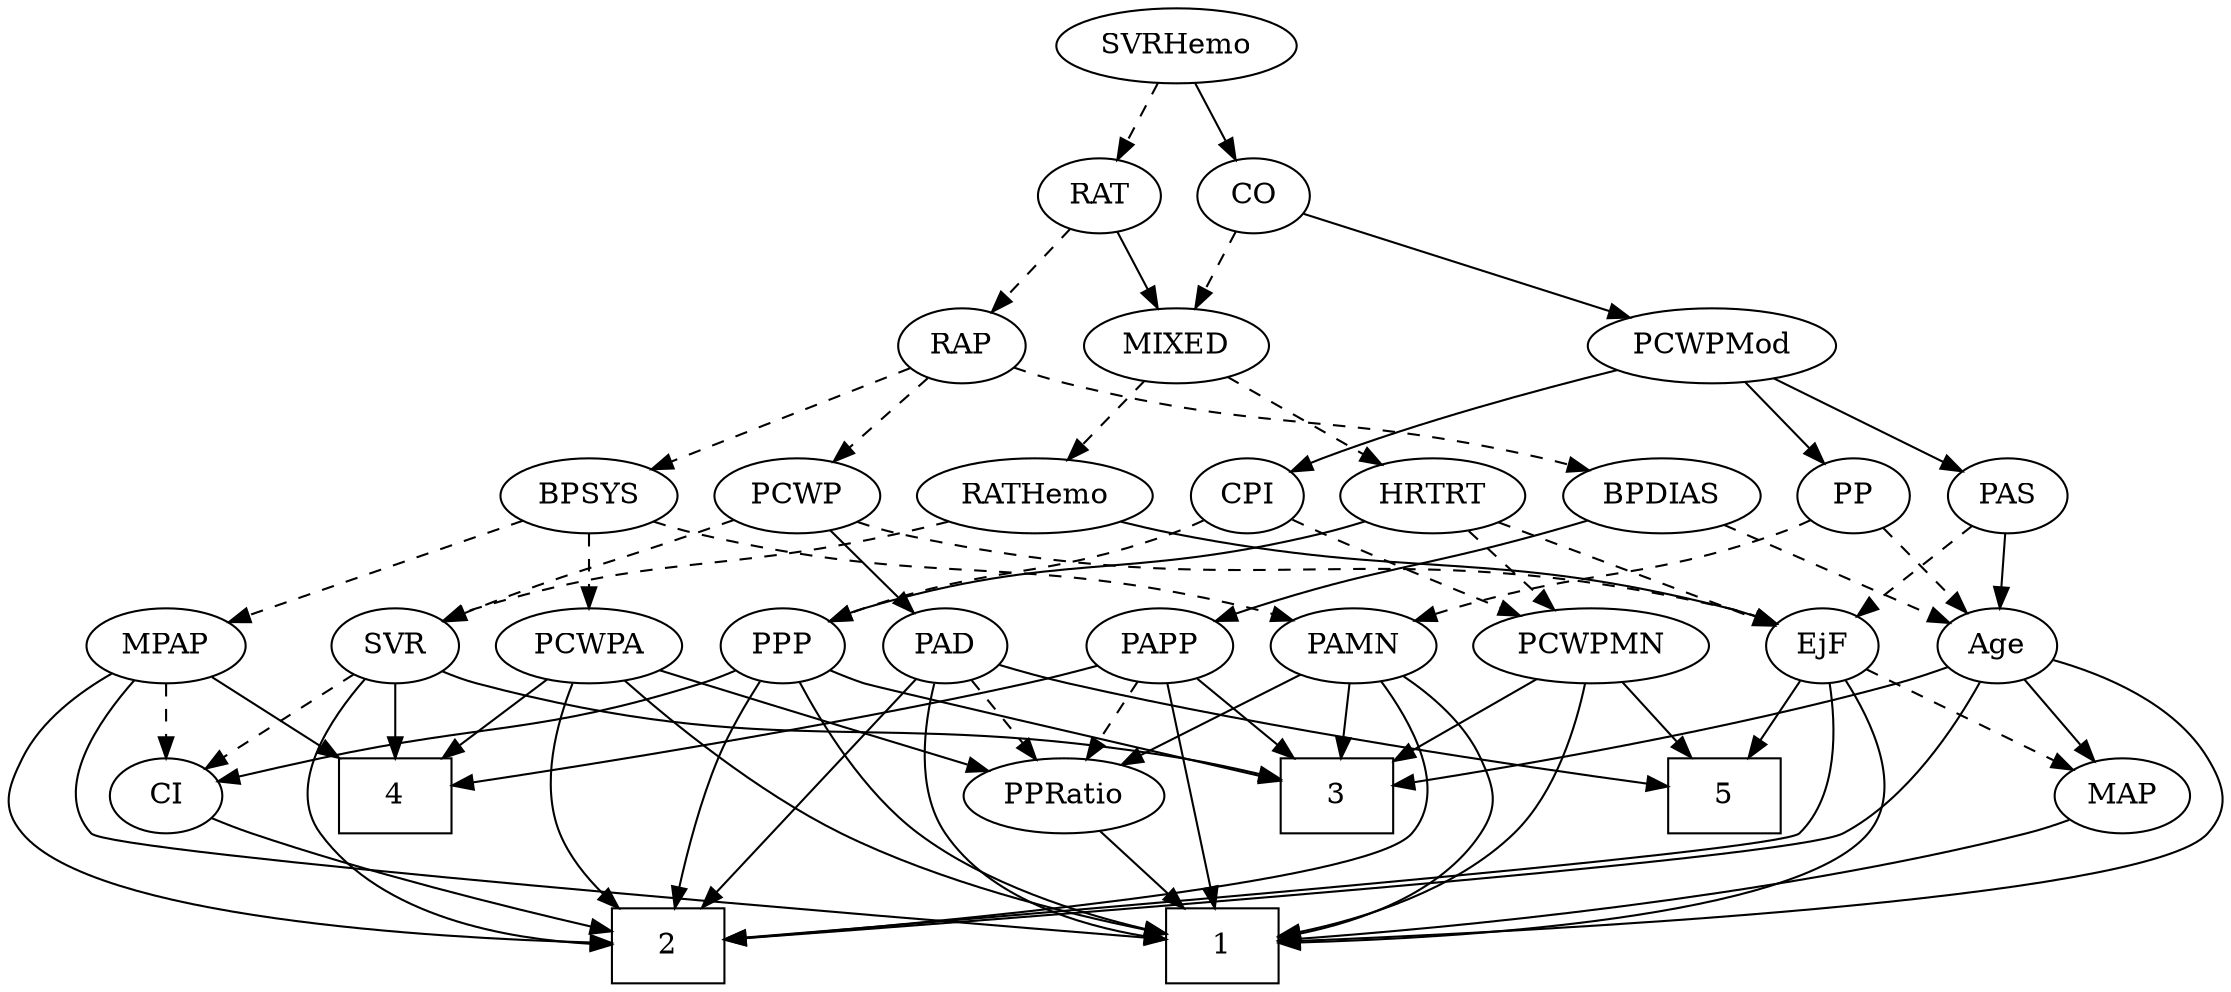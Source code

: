 strict digraph {
	graph [bb="0,0,1045,468"];
	node [label="\N"];
	1	[height=0.5,
		pos="566.72,18",
		shape=box,
		width=0.75];
	2	[height=0.5,
		pos="316.72,18",
		shape=box,
		width=0.75];
	3	[height=0.5,
		pos="621.72,90",
		shape=box,
		width=0.75];
	4	[height=0.5,
		pos="185.72,90",
		shape=box,
		width=0.75];
	5	[height=0.5,
		pos="807.72,90",
		shape=box,
		width=0.75];
	Age	[height=0.5,
		pos="929.72,162",
		width=0.75];
	Age -> 1	[pos="e,593.78,19.985 955.48,156.43 981.33,150.31 1019.8,136.72 1037.7,108 1046.2,94.421 1048.4,83.93 1037.7,72 1008.9,39.784 710.33,24.755 \
604.04,20.397",
		style=solid];
	Age -> 2	[pos="e,343.91,21.34 922.54,144.52 912.48,123.66 892.07,88.461 862.72,72 851.59,65.754 475.7,32.758 354.2,22.231",
		style=solid];
	Age -> 3	[pos="e,649,95.771 906.21,153.04 896.8,150 885.8,146.63 875.72,144 799.43,124.08 708.71,106.62 658.97,97.572",
		style=solid];
	MAP	[height=0.5,
		pos="997.72,90",
		width=0.84854];
	Age -> MAP	[pos="e,983.18,105.97 943.81,146.5 953.08,136.96 965.39,124.28 975.91,113.46",
		style=solid];
	EjF	[height=0.5,
		pos="839.72,162",
		width=0.75];
	EjF -> 1	[pos="e,593.93,19.367 854.16,146.63 871.38,127.75 895.61,94.383 876.72,72 842.25,31.128 679.06,21.773 604.29,19.634",
		style=solid];
	EjF -> 2	[pos="e,343.83,21.233 846.62,144.57 853.72,124.74 861.47,91.615 843.72,72 835.47,62.877 472.62,31.96 353.89,22.07",
		style=solid];
	EjF -> 5	[pos="e,815.7,108.45 832.14,144.41 828.5,136.45 824.05,126.72 819.95,117.76",
		style=solid];
	EjF -> MAP	[pos="e,974.14,101.45 861.69,151.27 888.4,139.44 933.71,119.36 964.64,105.66",
		style=dashed];
	RAP	[height=0.5,
		pos="461.72,306",
		width=0.77632];
	BPSYS	[height=0.5,
		pos="291.72,234",
		width=1.0471];
	RAP -> BPSYS	[pos="e,319.35,246.37 438.8,295.56 410.59,283.94 362.32,264.07 328.81,250.27",
		style=dashed];
	BPDIAS	[height=0.5,
		pos="770.72,234",
		width=1.1735];
	RAP -> BPDIAS	[pos="e,739.66,246.2 484.8,295.3 491.75,292.65 499.47,289.96 506.72,288 599.4,262.92 626.57,275.25 719.72,252 723.09,251.16 726.54,250.21 \
730,249.19",
		style=dashed];
	PCWP	[height=0.5,
		pos="389.72,234",
		width=0.97491];
	RAP -> PCWP	[pos="e,405.37,250.21 446.81,290.5 436.97,280.93 423.88,268.21 412.72,257.36",
		style=dashed];
	MIXED	[height=0.5,
		pos="555.72,306",
		width=1.1193];
	RATHemo	[height=0.5,
		pos="491.72,234",
		width=1.3721];
	MIXED -> RATHemo	[pos="e,506.63,251.31 541.2,289.12 533.05,280.2 522.72,268.91 513.61,258.94",
		style=dashed];
	HRTRT	[height=0.5,
		pos="670.72,234",
		width=1.1013];
	MIXED -> HRTRT	[pos="e,647.77,248.97 578.72,291 596.03,280.46 619.97,265.89 639.09,254.25",
		style=dashed];
	MPAP	[height=0.5,
		pos="75.724,162",
		width=0.97491];
	MPAP -> 1	[pos="e,539.62,21.233 60.428,145.41 43.355,126.13 20.493,93.262 39.724,72 47.975,62.877 410.83,31.96 529.56,22.07",
		style=solid];
	MPAP -> 2	[pos="e,289.52,19.367 50.787,149.32 34.99,140.44 15.872,126.56 6.7238,108 -0.34928,93.648 -3.5927,84.23 6.7238,72 41.201,31.128 204.39,\
21.773 279.15,19.634",
		style=solid];
	MPAP -> 4	[pos="e,158.73,108.18 96.933,147.5 111.93,137.96 132.39,124.94 149.89,113.8",
		style=solid];
	CI	[height=0.5,
		pos="75.724,90",
		width=0.75];
	MPAP -> CI	[pos="e,75.724,108.1 75.724,143.7 75.724,135.98 75.724,126.71 75.724,118.11",
		style=dashed];
	BPSYS -> MPAP	[pos="e,104.68,172.38 261.23,223.12 222.69,210.63 156.31,189.12 114.29,175.5",
		style=dashed];
	PAMN	[height=0.5,
		pos="630.72,162",
		width=1.011];
	BPSYS -> PAMN	[pos="e,603.9,174.2 321.49,222.72 329.3,220.27 337.78,217.84 345.72,216 450.82,191.73 481.35,207.21 585.72,180 588.53,179.27 591.4,178.42 \
594.26,177.51",
		style=dashed];
	PCWPA	[height=0.5,
		pos="276.72,162",
		width=1.1555];
	BPSYS -> PCWPA	[pos="e,280.43,180.28 288.09,216.05 286.42,208.26 284.4,198.82 282.53,190.08",
		style=dashed];
	PAD	[height=0.5,
		pos="437.72,162",
		width=0.79437];
	PAD -> 1	[pos="e,539.71,23.467 435.43,143.78 433.81,124.4 434.18,92.888 449.72,72 468.85,46.302 503.35,32.756 529.95,25.815",
		style=solid];
	PAD -> 2	[pos="e,331.45,36.288 424.77,145.8 404.04,121.48 363.19,73.533 338.09,44.072",
		style=solid];
	PAD -> 5	[pos="e,780.33,95.028 463.31,153.9 475.5,150.65 490.31,146.89 503.72,144 599.12,123.43 712.68,105.3 770.25,96.551",
		style=solid];
	PPRatio	[height=0.5,
		pos="498.72,90",
		width=1.1013];
	PAD -> PPRatio	[pos="e,484.66,107.13 450.96,145.81 458.81,136.8 468.94,125.18 477.85,114.95",
		style=dashed];
	CO	[height=0.5,
		pos="591.72,378",
		width=0.75];
	CO -> MIXED	[pos="e,564.28,323.63 583.37,360.76 579.07,352.4 573.73,342.02 568.89,332.61",
		style=dashed];
	PCWPMod	[height=0.5,
		pos="793.72,306",
		width=1.4443];
	CO -> PCWPMod	[pos="e,758.1,319.35 615.29,368.83 647.86,357.55 707.26,336.96 748.54,322.66",
		style=solid];
	PAS	[height=0.5,
		pos="929.72,234",
		width=0.75];
	PAS -> Age	[pos="e,929.72,180.1 929.72,215.7 929.72,207.98 929.72,198.71 929.72,190.11",
		style=solid];
	PAS -> EjF	[pos="e,856.58,176.11 912.8,219.83 899.22,209.27 879.97,194.3 864.63,182.37",
		style=dashed];
	PAMN -> 1	[pos="e,593.99,22.02 653.7,147.72 667.23,138.5 683.12,124.85 690.72,108 697.3,93.414 699.54,85.353 690.72,72 671.57,42.986 632.92,29.799 \
603.83,23.84",
		style=solid];
	PAMN -> 2	[pos="e,343.82,21.205 643.62,145.02 657.6,125.64 675.69,92.97 657.72,72 638.1,49.092 438.33,29.427 353.98,22.079",
		style=solid];
	PAMN -> 3	[pos="e,623.92,108.1 628.5,143.7 627.51,135.98 626.32,126.71 625.21,118.11",
		style=solid];
	PAMN -> PPRatio	[pos="e,523.8,104.3 606.82,148.32 586.09,137.33 555.86,121.3 532.64,108.98",
		style=solid];
	RATHemo -> EjF	[pos="e,817.09,172.43 527.72,221.61 534.96,219.56 542.55,217.57 549.72,216 656.8,192.53 687.52,207.15 793.72,180 798.21,178.85 802.86,\
177.43 807.41,175.89",
		style=solid];
	SVR	[height=0.5,
		pos="186.72,162",
		width=0.77632];
	RATHemo -> SVR	[pos="e,208.65,173.65 455.38,221.66 448.24,219.63 440.78,217.64 433.72,216 342.34,194.77 315.59,206.94 225.72,180 223.25,179.26 220.72,\
178.4 218.2,177.47",
		style=dashed];
	CPI	[height=0.5,
		pos="585.72,234",
		width=0.75];
	PCWPMN	[height=0.5,
		pos="734.72,162",
		width=1.3902];
	CPI -> PCWPMN	[pos="e,705.45,176.71 607.04,222.92 611.87,220.64 616.97,218.24 621.72,216 646.49,204.35 674.32,191.29 696.17,181.05",
		style=dashed];
	PPP	[height=0.5,
		pos="363.72,162",
		width=0.75];
	CPI -> PPP	[pos="e,384.36,173.63 565.09,222.37 560.14,220.07 554.81,217.79 549.72,216 485.05,193.24 464.4,202.76 399.72,180 397.82,179.33 395.88,\
178.59 393.93,177.81",
		style=dashed];
	RAT	[height=0.5,
		pos="519.72,378",
		width=0.75827];
	RAT -> RAP	[pos="e,474.28,322.16 507.14,361.81 499.46,352.55 489.5,340.52 480.86,330.09",
		style=dashed];
	RAT -> MIXED	[pos="e,547.17,323.63 528.07,360.76 532.37,352.4 537.72,342.02 542.56,332.61",
		style=solid];
	SVR -> 2	[pos="e,289.54,18.566 172.19,146.37 155.54,127.79 132.63,95.362 149.72,72 179.32,31.552 240.01,21.216 279.49,18.985",
		style=solid];
	SVR -> 3	[pos="e,594.46,98.049 208.17,150.28 213.77,147.87 219.87,145.56 225.72,144 364.84,106.81 405.76,132.16 547.72,108 559.78,105.95 572.83,\
103.15 584.55,100.41",
		style=solid];
	SVR -> 4	[pos="e,185.97,108.1 186.48,143.7 186.37,135.98 186.23,126.71 186.11,118.11",
		style=solid];
	SVR -> CI	[pos="e,94.837,103.05 167.39,148.81 149.72,137.67 123.39,121.06 103.48,108.5",
		style=dashed];
	PCWPMod -> PAS	[pos="e,909.01,245.66 821.57,290.67 844.39,278.92 876.59,262.35 899.92,250.34",
		style=solid];
	PCWPMod -> CPI	[pos="e,606.83,245.58 753.55,294.37 718.34,284.64 666,269.18 621.72,252 619.89,251.29 618.01,250.52 616.13,249.73",
		style=solid];
	PP	[height=0.5,
		pos="857.72,234",
		width=0.75];
	PCWPMod -> PP	[pos="e,843.97,250.04 808.89,288.41 817.29,279.22 827.85,267.67 837.01,257.66",
		style=solid];
	PCWPA -> 1	[pos="e,539.69,24.277 293.43,145.37 315.21,125.75 355.2,92.205 394.72,72 438.66,49.541 493.84,34.623 529.67,26.489",
		style=solid];
	PCWPA -> 2	[pos="e,292.97,36.09 269.44,143.95 262.7,125.54 255.05,95.67 264.72,72 269.21,61.017 277.19,51.081 285.58,42.858",
		style=solid];
	PCWPA -> 4	[pos="e,207.99,108.13 256.98,145.81 245.03,136.62 229.55,124.71 216.07,114.34",
		style=solid];
	PCWPA -> PPRatio	[pos="e,466.51,100.76 308.52,150.29 314.87,148.18 321.5,146 327.72,144 371.62,129.88 422.07,114.33 456.73,103.74",
		style=solid];
	PCWPMN -> 1	[pos="e,593.79,22.14 733.7,143.69 731.63,123.93 725.41,91.784 706.72,72 679.63,43.312 635.43,30.01 603.94,23.935",
		style=solid];
	PCWPMN -> 3	[pos="e,648.83,107.79 710.76,146.15 695.31,136.59 674.94,123.97 657.59,113.22",
		style=solid];
	PCWPMN -> 5	[pos="e,789.87,108.12 751.65,144.76 760.78,136.01 772.23,125.03 782.4,115.28",
		style=solid];
	SVRHemo	[height=0.5,
		pos="555.72,450",
		width=1.3902];
	SVRHemo -> CO	[pos="e,583.34,395.31 564.44,432.05 568.7,423.77 573.92,413.62 578.65,404.42",
		style=solid];
	SVRHemo -> RAT	[pos="e,528.11,395.31 547.01,432.05 542.75,423.77 537.53,413.62 532.8,404.42",
		style=dashed];
	BPDIAS -> Age	[pos="e,907.68,172.7 799.15,220.49 827.08,208.19 869.59,189.47 898.46,176.77",
		style=dashed];
	PAPP	[height=0.5,
		pos="544.72,162",
		width=0.88464];
	BPDIAS -> PAPP	[pos="e,569.24,173.78 738.99,222.1 732.63,220 725.98,217.88 719.72,216 660.67,198.24 644.11,199.85 585.72,180 583.45,179.23 581.11,178.39 \
578.78,177.51",
		style=solid];
	MAP -> 1	[pos="e,593.8,20.62 973.76,78.806 967.05,76.268 959.68,73.769 952.72,72 827.07,40.073 673.21,26.244 603.8,21.31",
		style=solid];
	PP -> Age	[pos="e,914.93,177.38 872.29,218.83 882.47,208.94 896.25,195.55 907.75,184.36",
		style=dashed];
	PP -> PAMN	[pos="e,658.15,173.96 837.08,222.39 832.13,220.09 826.8,217.81 821.72,216 758.75,193.62 739.54,199.84 675.72,180 673.12,179.19 670.45,\
178.31 667.77,177.39",
		style=dashed];
	PPP -> 1	[pos="e,539.69,25.14 372.65,144.72 384.18,125.04 405.99,92.072 432.72,72 461.86,50.128 501.2,35.99 529.72,27.865",
		style=solid];
	PPP -> 2	[pos="e,320.59,36.288 355.84,144.54 351.07,134.2 345.09,120.5 340.72,108 333.57,87.543 327.27,63.824 322.92,46.019",
		style=solid];
	PPP -> 3	[pos="e,594.56,97.327 384.36,150.36 389.31,148.06 394.64,145.79 399.72,144 408.49,140.92 523.68,113.88 584.57,99.659",
		style=solid];
	PPP -> CI	[pos="e,100.69,96.908 343.13,150.24 338.18,147.94 332.84,145.7 327.72,144 251.12,118.58 228.62,125.04 149.72,108 136.94,105.24 122.95,\
102.06 110.61,99.212",
		style=solid];
	PPRatio -> 1	[pos="e,549.93,36.292 514.15,73.116 522.65,64.373 533.37,53.334 542.91,43.51",
		style=solid];
	PCWP -> EjF	[pos="e,817.61,172.47 415.88,221.57 421.67,219.42 427.83,217.41 433.72,216 590.13,178.69 637.04,216.16 793.72,180 798.45,178.91 803.36,\
177.46 808.12,175.87",
		style=dashed];
	PCWP -> PAD	[pos="e,426.65,179.15 400.86,216.76 406.79,208.11 414.22,197.27 420.85,187.6",
		style=solid];
	PCWP -> SVR	[pos="e,208.84,173.11 361.15,223.4 353.85,220.97 346,218.37 338.72,216 288.61,199.67 275.06,198.56 225.72,180 223.22,179.06 220.64,178.04 \
218.06,176.99",
		style=dashed];
	CI -> 2	[pos="e,289.53,24.984 97.646,79.275 103.76,76.738 110.45,74.123 116.72,72 172.6,53.107 239.08,36.645 279.57,27.269",
		style=solid];
	PAPP -> 1	[pos="e,564.06,36.189 547.38,143.87 551.13,119.67 558.02,75.211 562.48,46.393",
		style=solid];
	PAPP -> 3	[pos="e,602.98,108.04 561.05,146.15 571.02,137.09 584.01,125.29 595.4,114.93",
		style=solid];
	PAPP -> 4	[pos="e,213.02,95.419 516.28,153.58 503.86,150.45 489.11,146.87 475.72,144 385.46,124.65 278.42,106.26 223.06,97.077",
		style=solid];
	PAPP -> PPRatio	[pos="e,509.65,107.63 534.05,144.76 528.45,136.23 521.45,125.58 515.16,116.02",
		style=dashed];
	HRTRT -> EjF	[pos="e,817.3,172.29 699.01,221.28 729.03,208.85 776.36,189.25 807.72,176.26",
		style=dashed];
	HRTRT -> PCWPMN	[pos="e,719.81,179.31 685.25,217.12 693.39,208.2 703.72,196.91 712.83,186.94",
		style=dashed];
	HRTRT -> PPP	[pos="e,384.27,173.91 641.17,221.83 634.82,219.68 628.1,217.61 621.72,216 524.81,191.53 495.19,209.63 399.72,180 397.79,179.4 395.83,178.72 \
393.88,177.97",
		style=solid];
}
